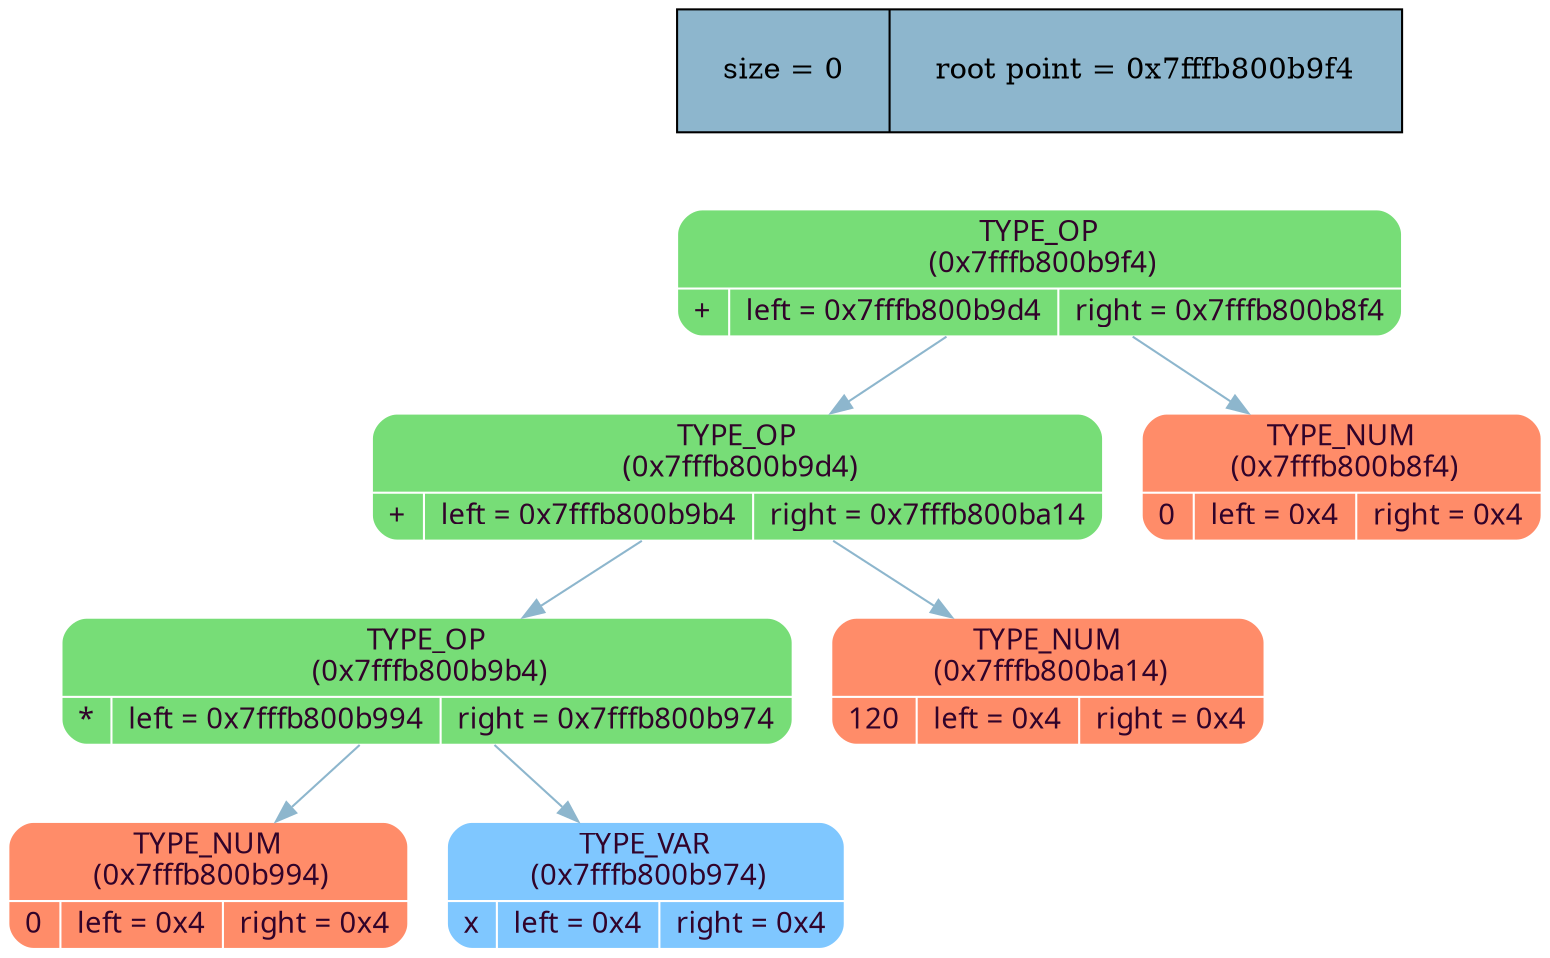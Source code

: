 digraph   
{
rankdir = ""
splines = "true"

node_stat [margin = "0.3*0.3", style = "filled", shape = "record", fillcolor = "#8DB6CD" label = " size = 0 | root point = 0x7fffb800b9f4"]
{rank = source; node_stat}

node0x7fffb800b9f4 [shape = "Mrecord", fillcolor = "#77DD77", style = "filled", fontcolor = "#31032A", fontname = "Calibri", color = "white", label = "{TYPE_OP\n (0x7fffb800b9f4)| {+ |left = 0x7fffb800b9d4 |right = 0x7fffb800b8f4}}"]
node0x7fffb800b9f4 -> node0x7fffb800b9d4 [color = "#8DB6CD", style = "", constraint = true, fillcolor = "#8DB6CD",   fontcolor = "", fontname = "Calibri", label = ""];
node0x7fffb800b9d4 [shape = "Mrecord", fillcolor = "#77DD77", style = "filled", fontcolor = "#31032A", fontname = "Calibri", color = "white", label = "{TYPE_OP\n (0x7fffb800b9d4)| {+ |left = 0x7fffb800b9b4 |right = 0x7fffb800ba14}}"]
node0x7fffb800b9d4 -> node0x7fffb800b9b4 [color = "#8DB6CD", style = "", constraint = true, fillcolor = "#8DB6CD",   fontcolor = "", fontname = "Calibri", label = ""];
node0x7fffb800b9b4 [shape = "Mrecord", fillcolor = "#77DD77", style = "filled", fontcolor = "#31032A", fontname = "Calibri", color = "white", label = "{TYPE_OP\n (0x7fffb800b9b4)| {* |left = 0x7fffb800b994 |right = 0x7fffb800b974}}"]
node0x7fffb800b9b4 -> node0x7fffb800b994 [color = "#8DB6CD", style = "", constraint = true, fillcolor = "#8DB6CD",   fontcolor = "", fontname = "Calibri", label = ""];
node0x7fffb800b994 [shape = "Mrecord", fillcolor = "#FF8C69", style = "filled", fontcolor = "#31032A", fontname = "Calibri", color = "white", label = "{TYPE_NUM\n (0x7fffb800b994)| {0 |left = 0x4 |right = 0x4}}"]
node0x7fffb800b9b4 -> node0x7fffb800b974 [color = "#8DB6CD", style = "", constraint = true, fillcolor = "#8DB6CD",   fontcolor = "", fontname = "Calibri", label = ""];
node0x7fffb800b974 [shape = "Mrecord", fillcolor = "#7FC7FF", style = "filled", fontcolor = "#31032A", fontname = "Calibri", color = "white", label = "{TYPE_VAR\n (0x7fffb800b974)| {x |left = 0x4 |right = 0x4}}"]
node0x7fffb800b9d4 -> node0x7fffb800ba14 [color = "#8DB6CD", style = "", constraint = true, fillcolor = "#8DB6CD",   fontcolor = "", fontname = "Calibri", label = ""];
node0x7fffb800ba14 [shape = "Mrecord", fillcolor = "#FF8C69", style = "filled", fontcolor = "#31032A", fontname = "Calibri", color = "white", label = "{TYPE_NUM\n (0x7fffb800ba14)| {120 |left = 0x4 |right = 0x4}}"]
node0x7fffb800b9f4 -> node0x7fffb800b8f4 [color = "#8DB6CD", style = "", constraint = true, fillcolor = "#8DB6CD",   fontcolor = "", fontname = "Calibri", label = ""];
node0x7fffb800b8f4 [shape = "Mrecord", fillcolor = "#FF8C69", style = "filled", fontcolor = "#31032A", fontname = "Calibri", color = "white", label = "{TYPE_NUM\n (0x7fffb800b8f4)| {0 |left = 0x4 |right = 0x4}}"]
}
